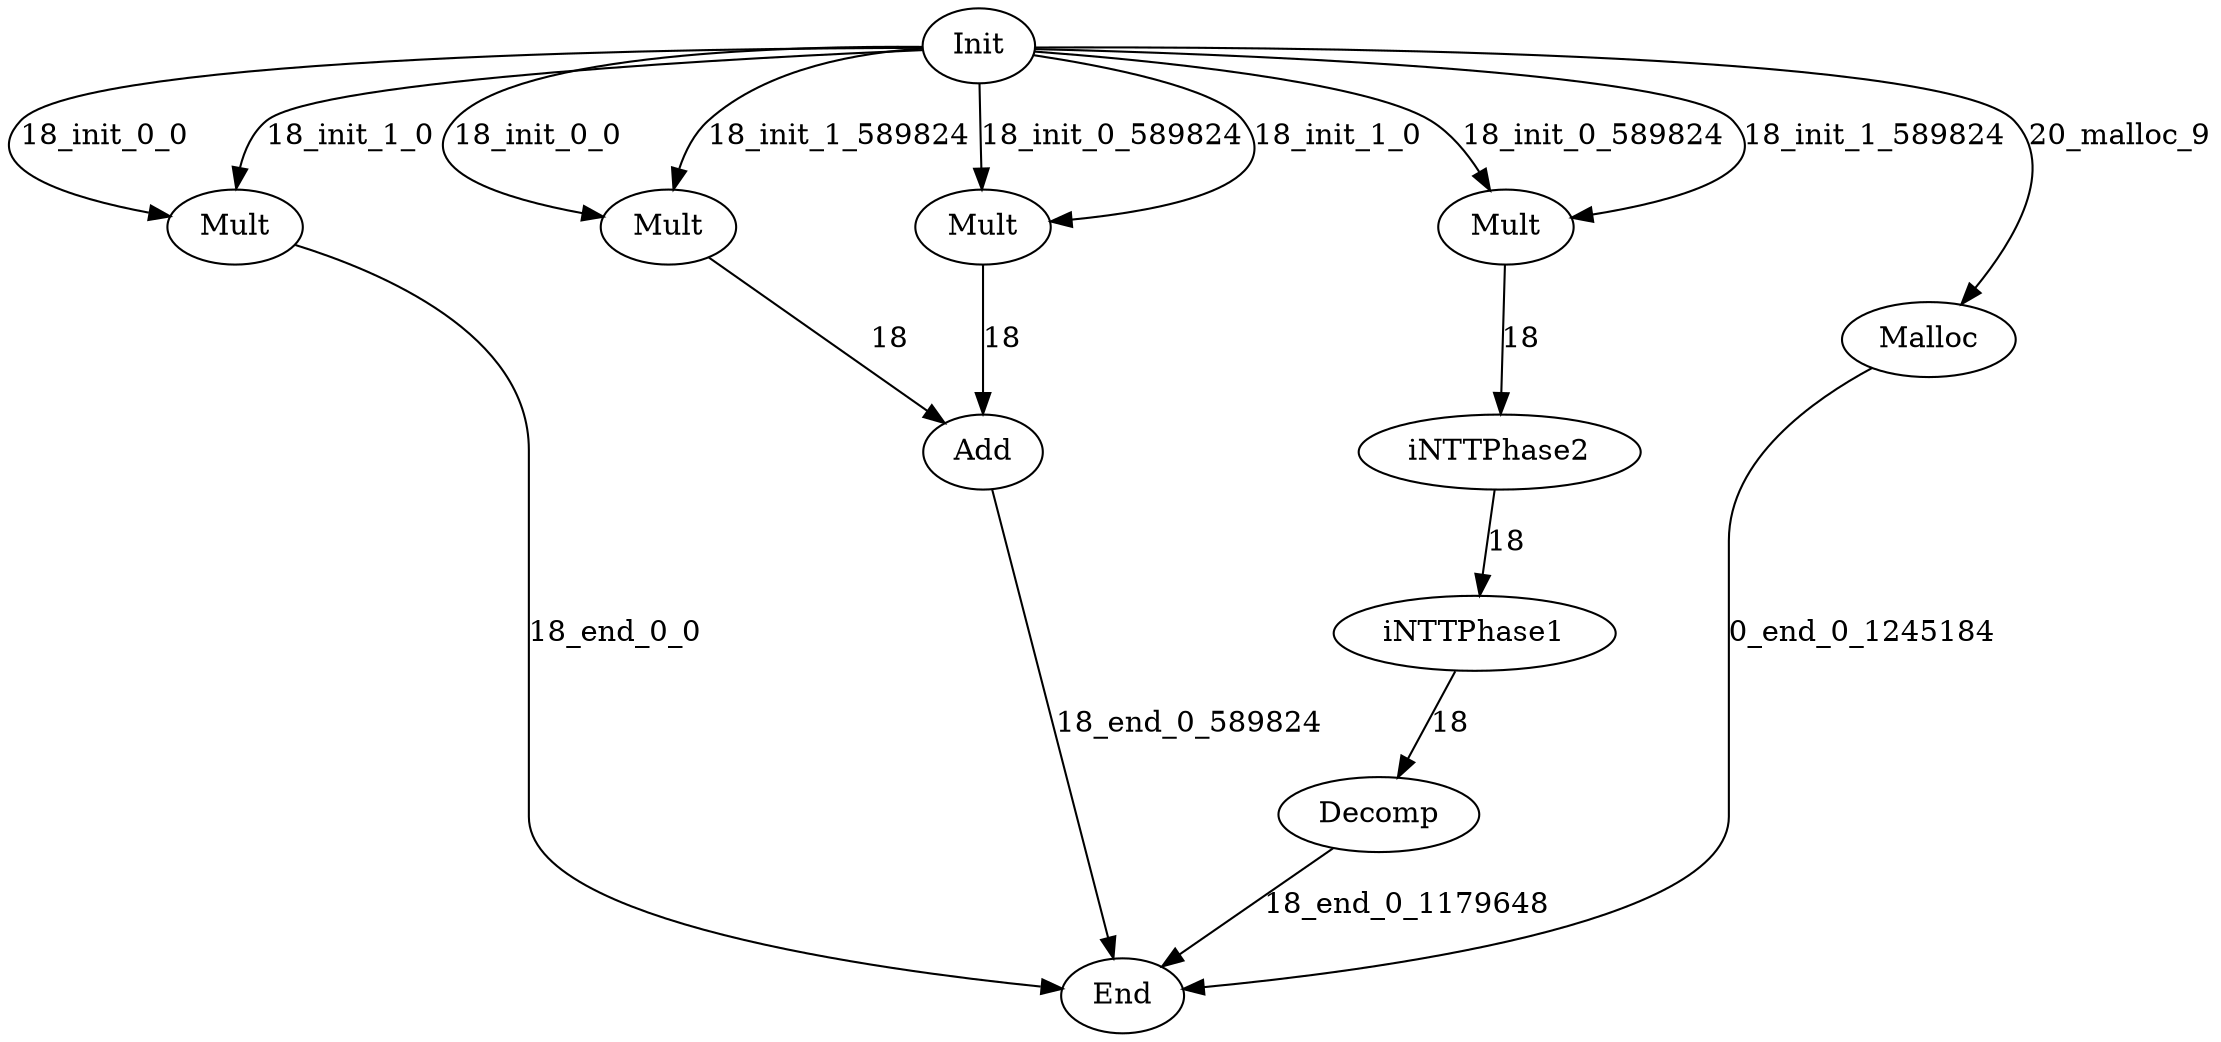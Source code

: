 digraph {
	graph [bb="0,0,1057.9,492"];
	node [label="\N"];
	init	[height=0.5,
		label=Init,
		pos="465.85,474",
		width=0.75];
	mult_axax	[height=0.5,
		label=Mult,
		pos="108.85,387",
		width=0.9027];
	init -> mult_axax	[label="18_init_0_0",
		lp="46.353,430.5",
		pos="e,77.67,392.13 438.81,473.03 344.66,472.85 35.355,469.83 5.8534,438 -15.822,414.61 30.113,400.9 67.435,393.92"];
	init -> mult_axax	[label="18_init_1_0",
		lp="164.35,430.5",
		pos="e,109.39,405.48 438.76,471.94 362.16,468.7 147.98,457.94 123.85,438 117.1,432.42 113.31,423.92 111.2,415.51"];
	mult_axbx	[height=0.5,
		label=Mult,
		pos="316.85,387",
		width=0.9027];
	init -> mult_axbx	[label="18_init_0_0",
		lp="254.35,430.5",
		pos="e,285.58,391.97 438.67,473.49 379.66,473.92 242.79,471.23 213.85,438 192.97,414.02 238.4,400.49 275.43,393.71"];
	init -> mult_axbx	[label="18_init_1_589824",
		lp="398.85,430.5",
		pos="e,319.29,405.07 438.83,472.67 409.91,470.89 364.37,463.79 335.85,438 329.19,431.98 324.86,423.37 322.03,414.99"];
	mult_bxax	[height=0.5,
		label=Mult,
		pos="467.85,387",
		width=0.9027];
	init -> mult_bxax	[label="18_init_0_589824",
		lp="529.85,430.5",
		pos="e,467.34,405.09 466.16,455.87 466.34,446.22 466.59,433.94 466.85,423 466.92,420.45 466.98,417.79 467.06,415.13"];
	init -> mult_bxax	[label="18_init_1_0",
		lp="638.35,430.5",
		pos="e,500.35,389.69 492.02,469.53 525.52,464.49 580.69,453.97 592.85,438 616.64,406.78 555.44,395 510.51,390.6"];
	mult_bxbx	[height=0.5,
		label=Mult,
		pos="718.85,387",
		width=0.9027];
	init -> mult_bxbx	[label="18_init_0_589824",
		lp="760.85,430.5",
		pos="e,711.22,404.65 492.72,471.23 543.54,467.47 651.44,457.4 682.85,438 692.41,432.1 700.18,422.63 706.03,413.51"];
	init -> mult_bxbx	[label="18_init_1_589824",
		lp="895.85,430.5",
		pos="e,750.32,391.5 492.83,472.44 572.96,470.48 805.41,462.72 827.85,438 850.71,412.83 800.06,399.43 760.38,393.02"];
	t_modup	[height=0.5,
		label=Malloc,
		pos="920.85,333",
		width=1.1555];
	init -> t_modup	[label="20_malloc_9",
		lp="1013.9,430.5",
		pos="e,936.76,350.02 492.99,473.19 592.13,473.62 930.67,472.52 962.85,438 983.99,415.32 962.59,380.62 943.38,357.63"];
	end	[height=0.5,
		label=End,
		pos="534.85,18",
		width=0.81243];
	mult_axax -> end	[label="18_end_0_0",
		lp="291.35,192",
		pos="e,505.96,21.425 137.73,378.42 178.98,365.63 249.85,335.58 249.85,280 249.85,280 249.85,280 249.85,104 249.85,53.33 417.37,30.393 \
495.55,22.448"];
	add_axbx	[height=0.5,
		label=Add,
		pos="467.85,279",
		width=0.79437];
	add_axbx -> end	[label="18_end_0_589824",
		lp="566.85,148.5",
		pos="e,530.44,36.056 472.25,261.01 483.63,217.01 514.13,99.109 527.92,45.813"];
	mult_axbx -> add_axbx	[label=18,
		lp="424.35,333",
		pos="e,449.44,292.92 336.28,372.36 362.96,353.63 411.04,319.88 441.1,298.78"];
	mult_bxax -> add_axbx	[label=18,
		lp="477.35,333",
		pos="e,467.85,297.34 467.85,368.97 467.85,352.38 467.85,326.88 467.85,307.43"];
	decomp	[height=0.5,
		label=Decomp,
		pos="657.85,105",
		width=1.336];
	decomp -> end	[label="18_end_0_1179648",
		lp="671.35,61.5",
		pos="e,553.83,32.114 635.86,88.804 615.24,74.555 584.35,53.206 562.16,37.872"];
	inttp1	[height=0.5,
		label=iNTTPhase1,
		pos="703.85,192",
		width=1.8776];
	inttp1 -> decomp	[label=18,
		lp="692.35,148.5",
		pos="e,666.99,122.89 694.54,173.8 688.02,161.74 679.18,145.4 671.81,131.79"];
	inttp2	[height=0.5,
		label=iNTTPhase2,
		pos="715.85,279",
		width=1.8776];
	inttp2 -> inttp1	[label=18,
		lp="719.35,235.5",
		pos="e,706.28,210.18 713.43,260.8 711.78,249.16 709.58,233.55 707.7,220.24"];
	mult_bxbx -> inttp2	[label=18,
		lp="726.35,333",
		pos="e,716.34,297.34 718.37,368.97 717.9,352.38 717.18,326.88 716.63,307.43"];
	t_modup -> end	[label="0_end_0_1245184",
		lp="889.85,192",
		pos="e,563.82,21.257 893.88,319.28 865.8,303.95 825.85,275.32 825.85,236.5 825.85,236.5 825.85,236.5 825.85,104 825.85,52.118 653.27,\
29.735 573.92,22.185"];
}
